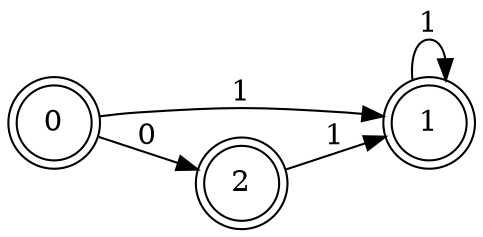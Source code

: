 digraph Automata {
	rankdir=LR
	0 [label=0 shape=doublecircle]
	0 -> 1 [label=1]
	0 -> 2 [label=0]
	1 [label=1 shape=doublecircle]
	1 -> 1 [label=1]
	2 [label=2 shape=doublecircle]
	2 -> 1 [label=1]
}
